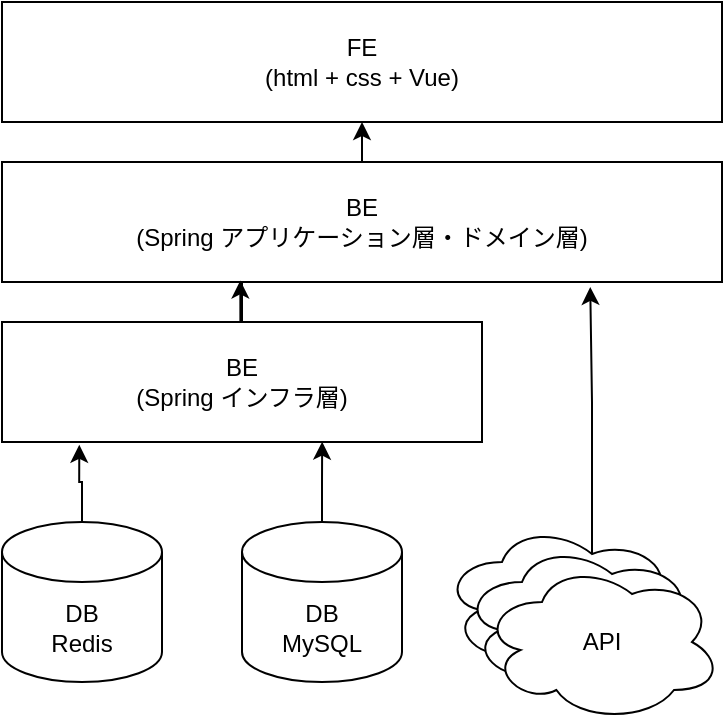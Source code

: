 <mxfile version="17.5.0" type="github">
  <diagram id="py3CheThhRGEr_nKbh0R" name="Page-1">
    <mxGraphModel dx="1261" dy="672" grid="1" gridSize="10" guides="1" tooltips="1" connect="1" arrows="1" fold="1" page="1" pageScale="1" pageWidth="827" pageHeight="1169" math="0" shadow="0">
      <root>
        <mxCell id="0" />
        <mxCell id="1" parent="0" />
        <mxCell id="mE4rmoKlaiMrOfvlauwh-3" value="FE&lt;br&gt;(html + css + Vue)&lt;br&gt;" style="rounded=0;whiteSpace=wrap;html=1;" vertex="1" parent="1">
          <mxGeometry x="40" y="40" width="360" height="60" as="geometry" />
        </mxCell>
        <mxCell id="mE4rmoKlaiMrOfvlauwh-19" style="edgeStyle=orthogonalEdgeStyle;rounded=0;orthogonalLoop=1;jettySize=auto;html=1;exitX=0.5;exitY=0;exitDx=0;exitDy=0;entryX=0.5;entryY=1;entryDx=0;entryDy=0;" edge="1" parent="1" source="mE4rmoKlaiMrOfvlauwh-5" target="mE4rmoKlaiMrOfvlauwh-3">
          <mxGeometry relative="1" as="geometry" />
        </mxCell>
        <mxCell id="mE4rmoKlaiMrOfvlauwh-5" value="BE&lt;br&gt;(Spring アプリケーション層・ドメイン層)" style="rounded=0;whiteSpace=wrap;html=1;" vertex="1" parent="1">
          <mxGeometry x="40" y="120" width="360" height="60" as="geometry" />
        </mxCell>
        <mxCell id="mE4rmoKlaiMrOfvlauwh-20" style="edgeStyle=orthogonalEdgeStyle;rounded=0;orthogonalLoop=1;jettySize=auto;html=1;entryX=0.331;entryY=0.987;entryDx=0;entryDy=0;entryPerimeter=0;" edge="1" parent="1" source="mE4rmoKlaiMrOfvlauwh-6" target="mE4rmoKlaiMrOfvlauwh-5">
          <mxGeometry relative="1" as="geometry" />
        </mxCell>
        <mxCell id="mE4rmoKlaiMrOfvlauwh-6" value="BE&lt;br&gt;(Spring インフラ層)" style="rounded=0;whiteSpace=wrap;html=1;" vertex="1" parent="1">
          <mxGeometry x="40" y="200" width="240" height="60" as="geometry" />
        </mxCell>
        <mxCell id="mE4rmoKlaiMrOfvlauwh-18" style="edgeStyle=orthogonalEdgeStyle;rounded=0;orthogonalLoop=1;jettySize=auto;html=1;entryX=0.161;entryY=1.023;entryDx=0;entryDy=0;entryPerimeter=0;" edge="1" parent="1" source="mE4rmoKlaiMrOfvlauwh-7" target="mE4rmoKlaiMrOfvlauwh-6">
          <mxGeometry relative="1" as="geometry">
            <mxPoint x="78" y="260" as="targetPoint" />
          </mxGeometry>
        </mxCell>
        <mxCell id="mE4rmoKlaiMrOfvlauwh-7" value="DB&lt;br&gt;Redis" style="shape=cylinder3;whiteSpace=wrap;html=1;boundedLbl=1;backgroundOutline=1;size=15;" vertex="1" parent="1">
          <mxGeometry x="40" y="300" width="80" height="80" as="geometry" />
        </mxCell>
        <mxCell id="mE4rmoKlaiMrOfvlauwh-17" style="edgeStyle=orthogonalEdgeStyle;rounded=0;orthogonalLoop=1;jettySize=auto;html=1;exitX=0.5;exitY=0;exitDx=0;exitDy=0;exitPerimeter=0;entryX=0.667;entryY=0.997;entryDx=0;entryDy=0;entryPerimeter=0;" edge="1" parent="1" source="mE4rmoKlaiMrOfvlauwh-8" target="mE4rmoKlaiMrOfvlauwh-6">
          <mxGeometry relative="1" as="geometry" />
        </mxCell>
        <mxCell id="mE4rmoKlaiMrOfvlauwh-8" value="DB&lt;br&gt;MySQL" style="shape=cylinder3;whiteSpace=wrap;html=1;boundedLbl=1;backgroundOutline=1;size=15;" vertex="1" parent="1">
          <mxGeometry x="160" y="300" width="80" height="80" as="geometry" />
        </mxCell>
        <mxCell id="mE4rmoKlaiMrOfvlauwh-12" style="edgeStyle=orthogonalEdgeStyle;rounded=0;orthogonalLoop=1;jettySize=auto;html=1;exitX=0.625;exitY=0.2;exitDx=0;exitDy=0;exitPerimeter=0;entryX=0.817;entryY=1.041;entryDx=0;entryDy=0;entryPerimeter=0;" edge="1" parent="1" source="mE4rmoKlaiMrOfvlauwh-9" target="mE4rmoKlaiMrOfvlauwh-5">
          <mxGeometry relative="1" as="geometry" />
        </mxCell>
        <mxCell id="mE4rmoKlaiMrOfvlauwh-9" value="" style="ellipse;shape=cloud;whiteSpace=wrap;html=1;" vertex="1" parent="1">
          <mxGeometry x="260" y="300" width="120" height="80" as="geometry" />
        </mxCell>
        <mxCell id="mE4rmoKlaiMrOfvlauwh-10" value="" style="ellipse;shape=cloud;whiteSpace=wrap;html=1;" vertex="1" parent="1">
          <mxGeometry x="270" y="310" width="120" height="80" as="geometry" />
        </mxCell>
        <mxCell id="mE4rmoKlaiMrOfvlauwh-11" value="API" style="ellipse;shape=cloud;whiteSpace=wrap;html=1;" vertex="1" parent="1">
          <mxGeometry x="280" y="320" width="120" height="80" as="geometry" />
        </mxCell>
      </root>
    </mxGraphModel>
  </diagram>
</mxfile>
